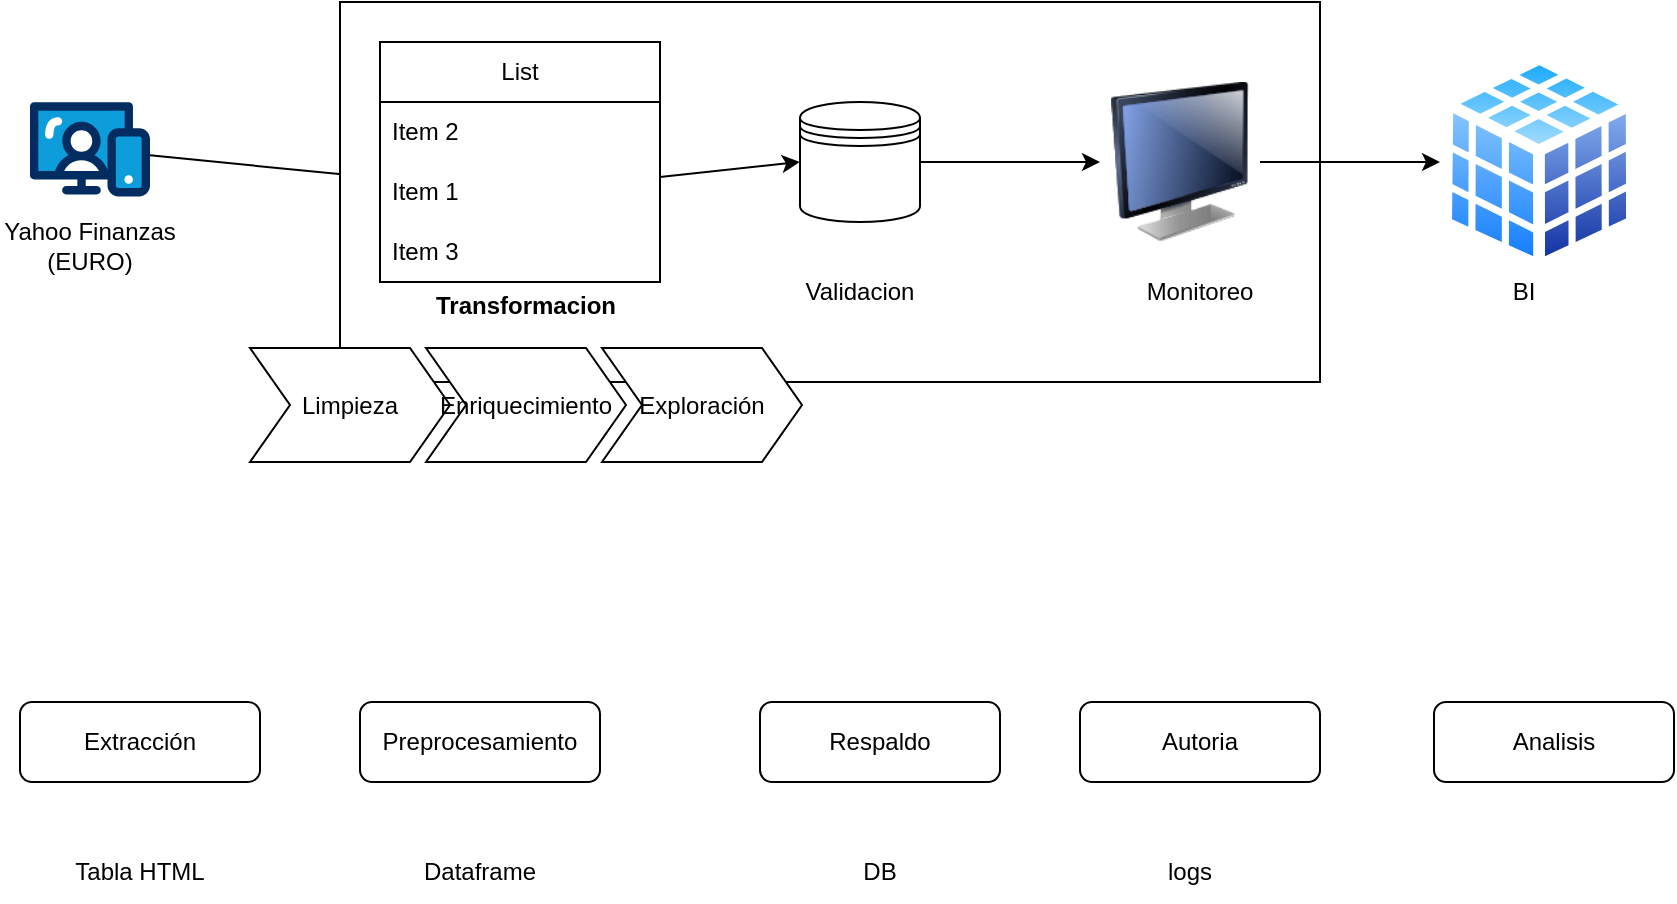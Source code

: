<mxfile>
    <diagram id="tDxwbzSvSKpqNMMBwblH" name="Página-1">
        <mxGraphModel dx="1086" dy="1721" grid="1" gridSize="10" guides="1" tooltips="1" connect="1" arrows="1" fold="1" page="1" pageScale="1" pageWidth="827" pageHeight="1169" math="0" shadow="0">
            <root>
                <mxCell id="0"/>
                <mxCell id="1" parent="0"/>
                <mxCell id="2" value="Extracción" style="rounded=1;whiteSpace=wrap;html=1;" vertex="1" parent="1">
                    <mxGeometry x="120" y="180" width="120" height="40" as="geometry"/>
                </mxCell>
                <mxCell id="3" value="Tabla HTML" style="text;html=1;align=center;verticalAlign=middle;whiteSpace=wrap;rounded=0;" vertex="1" parent="1">
                    <mxGeometry x="135" y="250" width="90" height="30" as="geometry"/>
                </mxCell>
                <mxCell id="4" value="Preprocesamiento" style="rounded=1;whiteSpace=wrap;html=1;" vertex="1" parent="1">
                    <mxGeometry x="290" y="180" width="120" height="40" as="geometry"/>
                </mxCell>
                <mxCell id="6" value="Dataframe" style="text;html=1;align=center;verticalAlign=middle;whiteSpace=wrap;rounded=0;" vertex="1" parent="1">
                    <mxGeometry x="305" y="250" width="90" height="30" as="geometry"/>
                </mxCell>
                <mxCell id="7" value="Respaldo" style="rounded=1;whiteSpace=wrap;html=1;" vertex="1" parent="1">
                    <mxGeometry x="490" y="180" width="120" height="40" as="geometry"/>
                </mxCell>
                <mxCell id="9" value="DB" style="text;html=1;align=center;verticalAlign=middle;whiteSpace=wrap;rounded=0;" vertex="1" parent="1">
                    <mxGeometry x="505" y="250" width="90" height="30" as="geometry"/>
                </mxCell>
                <mxCell id="10" value="Autoria" style="rounded=1;whiteSpace=wrap;html=1;" vertex="1" parent="1">
                    <mxGeometry x="650" y="180" width="120" height="40" as="geometry"/>
                </mxCell>
                <mxCell id="11" value="logs" style="text;html=1;align=center;verticalAlign=middle;whiteSpace=wrap;rounded=0;" vertex="1" parent="1">
                    <mxGeometry x="660" y="250" width="90" height="30" as="geometry"/>
                </mxCell>
                <mxCell id="28" style="edgeStyle=none;html=1;" edge="1" parent="1" source="12" target="16">
                    <mxGeometry relative="1" as="geometry"/>
                </mxCell>
                <mxCell id="12" value="" style="verticalLabelPosition=bottom;aspect=fixed;html=1;shape=mxgraph.salesforce.web;" vertex="1" parent="1">
                    <mxGeometry x="125" y="-120" width="60" height="47.4" as="geometry"/>
                </mxCell>
                <mxCell id="13" value="Yahoo Finanzas&lt;br&gt;(EURO)" style="text;html=1;align=center;verticalAlign=middle;whiteSpace=wrap;rounded=0;" vertex="1" parent="1">
                    <mxGeometry x="110" y="-62.6" width="90" height="30" as="geometry"/>
                </mxCell>
                <mxCell id="14" value="" style="rounded=0;whiteSpace=wrap;html=1;" vertex="1" parent="1">
                    <mxGeometry x="280" y="-170" width="490" height="190" as="geometry"/>
                </mxCell>
                <mxCell id="15" value="List" style="swimlane;fontStyle=0;childLayout=stackLayout;horizontal=1;startSize=30;horizontalStack=0;resizeParent=1;resizeParentMax=0;resizeLast=0;collapsible=1;marginBottom=0;whiteSpace=wrap;html=1;" vertex="1" parent="1">
                    <mxGeometry x="300" y="-150" width="140" height="120" as="geometry"/>
                </mxCell>
                <mxCell id="17" value="Item 2" style="text;strokeColor=none;fillColor=none;align=left;verticalAlign=middle;spacingLeft=4;spacingRight=4;overflow=hidden;points=[[0,0.5],[1,0.5]];portConstraint=eastwest;rotatable=0;whiteSpace=wrap;html=1;" vertex="1" parent="15">
                    <mxGeometry y="30" width="140" height="30" as="geometry"/>
                </mxCell>
                <mxCell id="16" value="Item 1" style="text;strokeColor=none;fillColor=none;align=left;verticalAlign=middle;spacingLeft=4;spacingRight=4;overflow=hidden;points=[[0,0.5],[1,0.5]];portConstraint=eastwest;rotatable=0;whiteSpace=wrap;html=1;" vertex="1" parent="15">
                    <mxGeometry y="60" width="140" height="30" as="geometry"/>
                </mxCell>
                <mxCell id="18" value="Item 3" style="text;strokeColor=none;fillColor=none;align=left;verticalAlign=middle;spacingLeft=4;spacingRight=4;overflow=hidden;points=[[0,0.5],[1,0.5]];portConstraint=eastwest;rotatable=0;whiteSpace=wrap;html=1;" vertex="1" parent="15">
                    <mxGeometry y="90" width="140" height="30" as="geometry"/>
                </mxCell>
                <mxCell id="30" style="edgeStyle=none;html=1;" edge="1" parent="1" source="19" target="27">
                    <mxGeometry relative="1" as="geometry"/>
                </mxCell>
                <mxCell id="19" value="" style="shape=datastore;whiteSpace=wrap;html=1;" vertex="1" parent="1">
                    <mxGeometry x="510" y="-120" width="60" height="60" as="geometry"/>
                </mxCell>
                <mxCell id="21" value="Validacion" style="text;html=1;align=center;verticalAlign=middle;whiteSpace=wrap;rounded=0;" vertex="1" parent="1">
                    <mxGeometry x="495" y="-40" width="90" height="30" as="geometry"/>
                </mxCell>
                <mxCell id="22" value="Monitoreo" style="text;html=1;align=center;verticalAlign=middle;whiteSpace=wrap;rounded=0;" vertex="1" parent="1">
                    <mxGeometry x="665" y="-40" width="90" height="30" as="geometry"/>
                </mxCell>
                <mxCell id="23" value="Transformacion" style="swimlane;childLayout=stackLayout;horizontal=1;fillColor=none;horizontalStack=1;resizeParent=1;resizeParentMax=0;resizeLast=0;collapsible=0;strokeColor=none;stackBorder=10;stackSpacing=-12;resizable=1;align=center;points=[];whiteSpace=wrap;html=1;" vertex="1" parent="1">
                    <mxGeometry x="225" y="-30" width="296" height="100" as="geometry"/>
                </mxCell>
                <mxCell id="24" value="Limpieza" style="shape=step;perimeter=stepPerimeter;fixedSize=1;points=[];whiteSpace=wrap;html=1;" vertex="1" parent="23">
                    <mxGeometry x="10" y="33" width="100" height="57" as="geometry"/>
                </mxCell>
                <mxCell id="25" value="Enriquecimiento" style="shape=step;perimeter=stepPerimeter;fixedSize=1;points=[];whiteSpace=wrap;html=1;" vertex="1" parent="23">
                    <mxGeometry x="98" y="33" width="100" height="57" as="geometry"/>
                </mxCell>
                <mxCell id="26" value="Exploración" style="shape=step;perimeter=stepPerimeter;fixedSize=1;points=[];whiteSpace=wrap;html=1;" vertex="1" parent="23">
                    <mxGeometry x="186" y="33" width="100" height="57" as="geometry"/>
                </mxCell>
                <mxCell id="34" style="edgeStyle=none;html=1;entryX=0;entryY=0.5;entryDx=0;entryDy=0;" edge="1" parent="1" source="27" target="31">
                    <mxGeometry relative="1" as="geometry"/>
                </mxCell>
                <mxCell id="27" value="" style="image;html=1;image=img/lib/clip_art/computers/Monitor_128x128.png" vertex="1" parent="1">
                    <mxGeometry x="660" y="-130" width="80" height="80" as="geometry"/>
                </mxCell>
                <mxCell id="29" style="edgeStyle=none;html=1;entryX=0;entryY=0.5;entryDx=0;entryDy=0;" edge="1" parent="1" source="16" target="19">
                    <mxGeometry relative="1" as="geometry"/>
                </mxCell>
                <mxCell id="31" value="" style="image;aspect=fixed;perimeter=ellipsePerimeter;html=1;align=center;shadow=0;dashed=0;spacingTop=3;image=img/lib/active_directory/database_cube.svg;" vertex="1" parent="1">
                    <mxGeometry x="830" y="-145" width="99" height="110" as="geometry"/>
                </mxCell>
                <mxCell id="32" value="BI" style="text;html=1;align=center;verticalAlign=middle;whiteSpace=wrap;rounded=0;" vertex="1" parent="1">
                    <mxGeometry x="827" y="-40" width="90" height="30" as="geometry"/>
                </mxCell>
                <mxCell id="33" value="Analisis" style="rounded=1;whiteSpace=wrap;html=1;" vertex="1" parent="1">
                    <mxGeometry x="827" y="180" width="120" height="40" as="geometry"/>
                </mxCell>
            </root>
        </mxGraphModel>
    </diagram>
</mxfile>